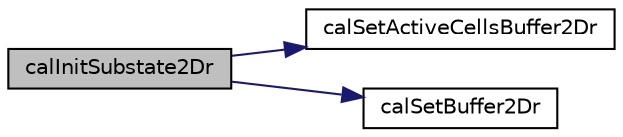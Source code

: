 digraph "calInitSubstate2Dr"
{
  edge [fontname="Helvetica",fontsize="10",labelfontname="Helvetica",labelfontsize="10"];
  node [fontname="Helvetica",fontsize="10",shape=record];
  rankdir="LR";
  Node1 [label="calInitSubstate2Dr",height=0.2,width=0.4,color="black", fillcolor="grey75", style="filled" fontcolor="black"];
  Node1 -> Node2 [color="midnightblue",fontsize="10",style="solid",fontname="Helvetica"];
  Node2 [label="calSetActiveCellsBuffer2Dr",height=0.2,width=0.4,color="black", fillcolor="white", style="filled",URL="$cal2_d_buffer_8c.html#a2c0a4757b54e55404aea89a5c37cb22e",tooltip="Sets active cells of a real (floating point) matrix to a constant value. "];
  Node1 -> Node3 [color="midnightblue",fontsize="10",style="solid",fontname="Helvetica"];
  Node3 [label="calSetBuffer2Dr",height=0.2,width=0.4,color="black", fillcolor="white", style="filled",URL="$cal2_d_buffer_8c.html#a914aee22d9a5241e8b54d13346faf001",tooltip="Sets a real (floating point) matrix to a constant value. "];
}
